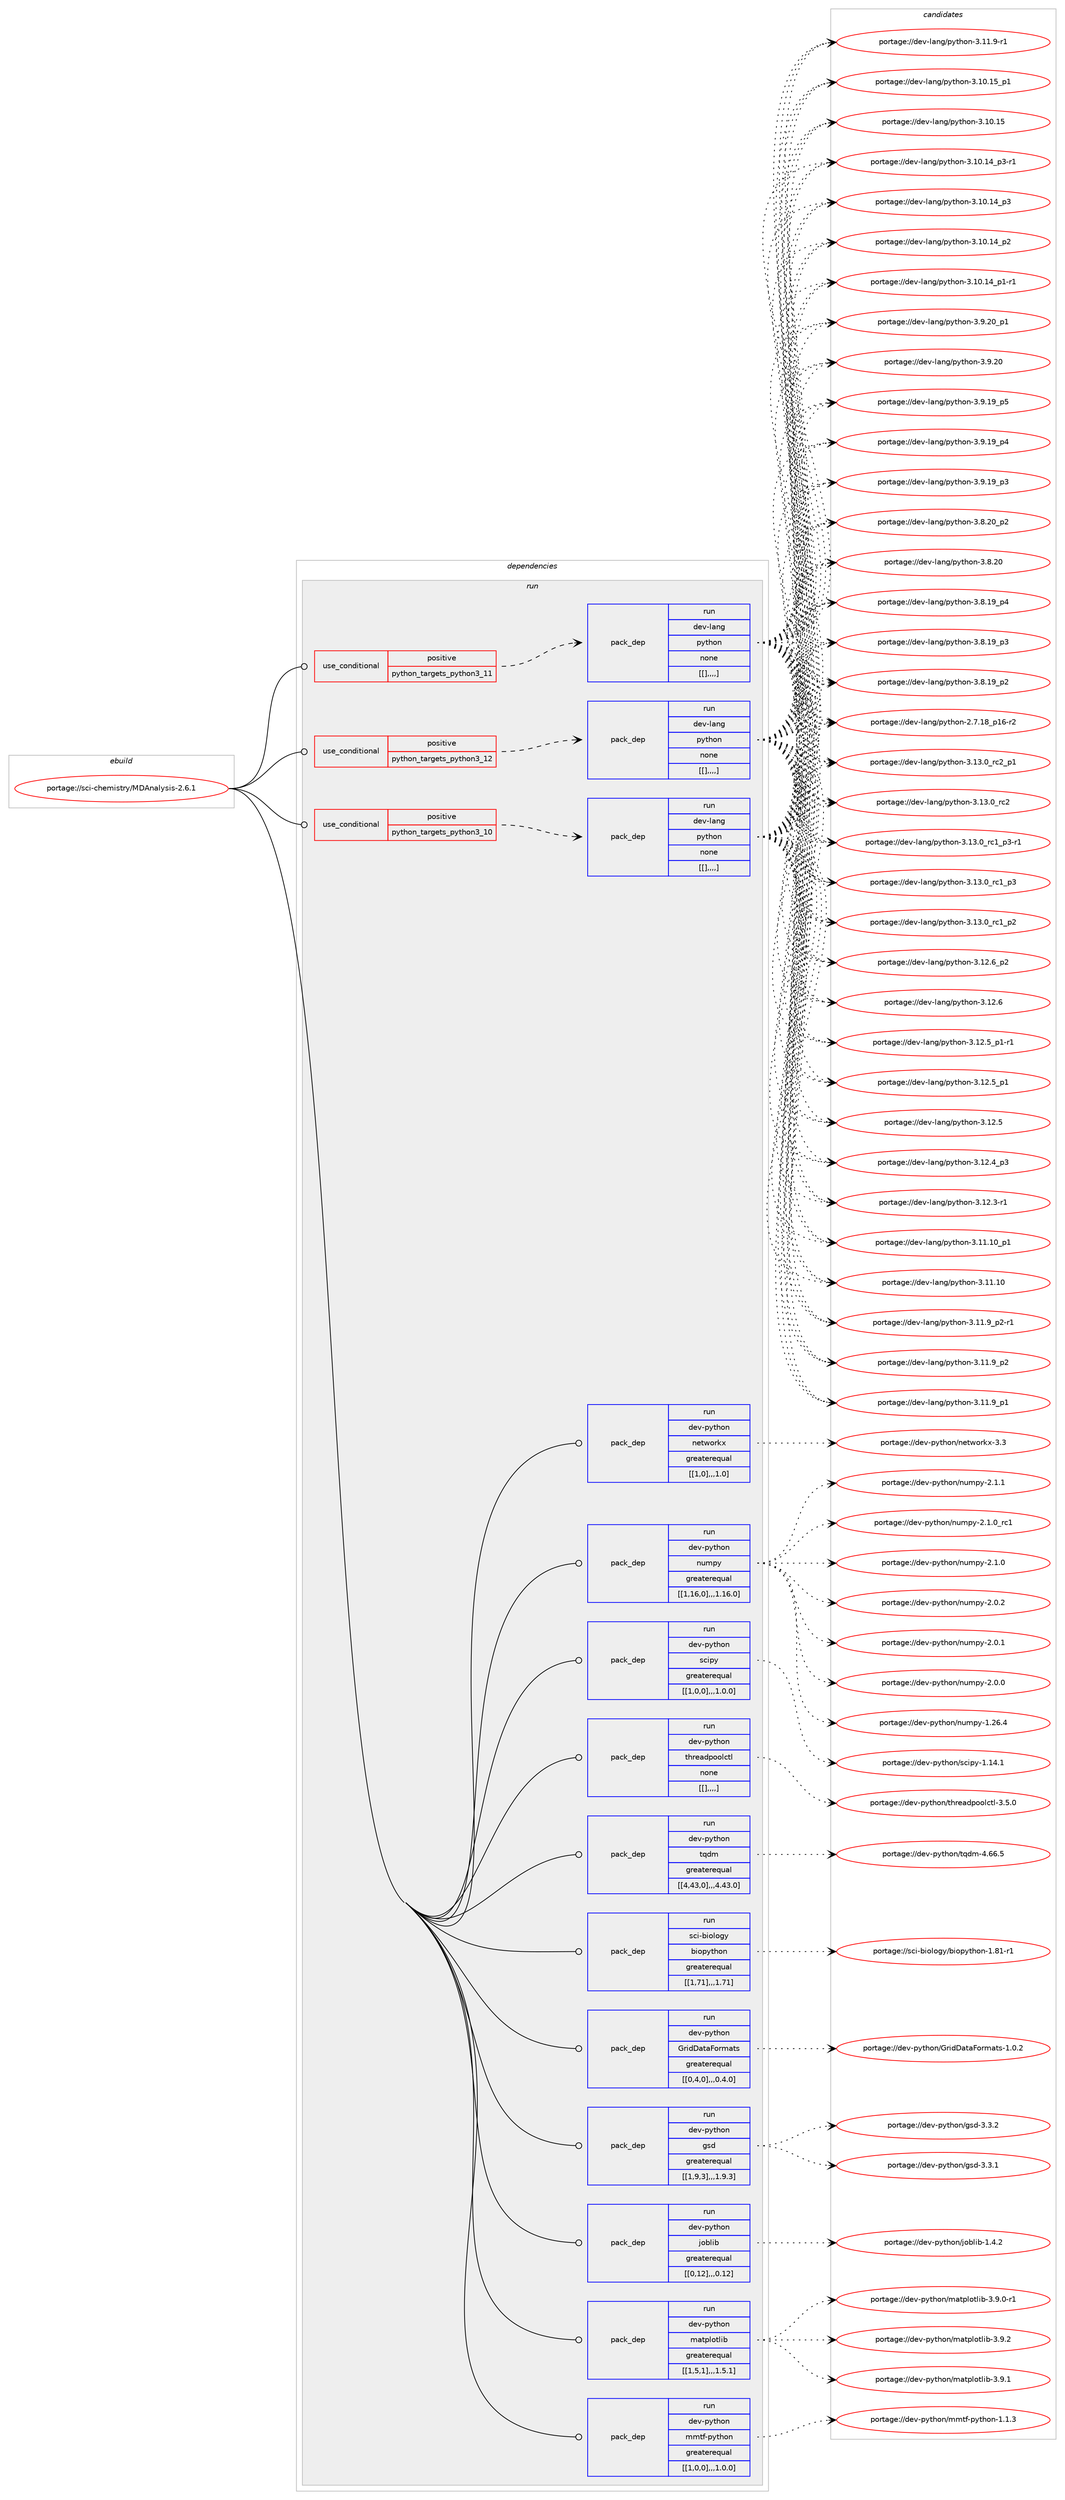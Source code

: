 digraph prolog {

# *************
# Graph options
# *************

newrank=true;
concentrate=true;
compound=true;
graph [rankdir=LR,fontname=Helvetica,fontsize=10,ranksep=1.5];#, ranksep=2.5, nodesep=0.2];
edge  [arrowhead=vee];
node  [fontname=Helvetica,fontsize=10];

# **********
# The ebuild
# **********

subgraph cluster_leftcol {
color=gray;
label=<<i>ebuild</i>>;
id [label="portage://sci-chemistry/MDAnalysis-2.6.1", color=red, width=4, href="../sci-chemistry/MDAnalysis-2.6.1.svg"];
}

# ****************
# The dependencies
# ****************

subgraph cluster_midcol {
color=gray;
label=<<i>dependencies</i>>;
subgraph cluster_compile {
fillcolor="#eeeeee";
style=filled;
label=<<i>compile</i>>;
}
subgraph cluster_compileandrun {
fillcolor="#eeeeee";
style=filled;
label=<<i>compile and run</i>>;
}
subgraph cluster_run {
fillcolor="#eeeeee";
style=filled;
label=<<i>run</i>>;
subgraph cond107677 {
dependency403097 [label=<<TABLE BORDER="0" CELLBORDER="1" CELLSPACING="0" CELLPADDING="4"><TR><TD ROWSPAN="3" CELLPADDING="10">use_conditional</TD></TR><TR><TD>positive</TD></TR><TR><TD>python_targets_python3_10</TD></TR></TABLE>>, shape=none, color=red];
subgraph pack292574 {
dependency403098 [label=<<TABLE BORDER="0" CELLBORDER="1" CELLSPACING="0" CELLPADDING="4" WIDTH="220"><TR><TD ROWSPAN="6" CELLPADDING="30">pack_dep</TD></TR><TR><TD WIDTH="110">run</TD></TR><TR><TD>dev-lang</TD></TR><TR><TD>python</TD></TR><TR><TD>none</TD></TR><TR><TD>[[],,,,]</TD></TR></TABLE>>, shape=none, color=blue];
}
dependency403097:e -> dependency403098:w [weight=20,style="dashed",arrowhead="vee"];
}
id:e -> dependency403097:w [weight=20,style="solid",arrowhead="odot"];
subgraph cond107678 {
dependency403099 [label=<<TABLE BORDER="0" CELLBORDER="1" CELLSPACING="0" CELLPADDING="4"><TR><TD ROWSPAN="3" CELLPADDING="10">use_conditional</TD></TR><TR><TD>positive</TD></TR><TR><TD>python_targets_python3_11</TD></TR></TABLE>>, shape=none, color=red];
subgraph pack292575 {
dependency403100 [label=<<TABLE BORDER="0" CELLBORDER="1" CELLSPACING="0" CELLPADDING="4" WIDTH="220"><TR><TD ROWSPAN="6" CELLPADDING="30">pack_dep</TD></TR><TR><TD WIDTH="110">run</TD></TR><TR><TD>dev-lang</TD></TR><TR><TD>python</TD></TR><TR><TD>none</TD></TR><TR><TD>[[],,,,]</TD></TR></TABLE>>, shape=none, color=blue];
}
dependency403099:e -> dependency403100:w [weight=20,style="dashed",arrowhead="vee"];
}
id:e -> dependency403099:w [weight=20,style="solid",arrowhead="odot"];
subgraph cond107679 {
dependency403101 [label=<<TABLE BORDER="0" CELLBORDER="1" CELLSPACING="0" CELLPADDING="4"><TR><TD ROWSPAN="3" CELLPADDING="10">use_conditional</TD></TR><TR><TD>positive</TD></TR><TR><TD>python_targets_python3_12</TD></TR></TABLE>>, shape=none, color=red];
subgraph pack292576 {
dependency403102 [label=<<TABLE BORDER="0" CELLBORDER="1" CELLSPACING="0" CELLPADDING="4" WIDTH="220"><TR><TD ROWSPAN="6" CELLPADDING="30">pack_dep</TD></TR><TR><TD WIDTH="110">run</TD></TR><TR><TD>dev-lang</TD></TR><TR><TD>python</TD></TR><TR><TD>none</TD></TR><TR><TD>[[],,,,]</TD></TR></TABLE>>, shape=none, color=blue];
}
dependency403101:e -> dependency403102:w [weight=20,style="dashed",arrowhead="vee"];
}
id:e -> dependency403101:w [weight=20,style="solid",arrowhead="odot"];
subgraph pack292577 {
dependency403103 [label=<<TABLE BORDER="0" CELLBORDER="1" CELLSPACING="0" CELLPADDING="4" WIDTH="220"><TR><TD ROWSPAN="6" CELLPADDING="30">pack_dep</TD></TR><TR><TD WIDTH="110">run</TD></TR><TR><TD>dev-python</TD></TR><TR><TD>GridDataFormats</TD></TR><TR><TD>greaterequal</TD></TR><TR><TD>[[0,4,0],,,0.4.0]</TD></TR></TABLE>>, shape=none, color=blue];
}
id:e -> dependency403103:w [weight=20,style="solid",arrowhead="odot"];
subgraph pack292578 {
dependency403104 [label=<<TABLE BORDER="0" CELLBORDER="1" CELLSPACING="0" CELLPADDING="4" WIDTH="220"><TR><TD ROWSPAN="6" CELLPADDING="30">pack_dep</TD></TR><TR><TD WIDTH="110">run</TD></TR><TR><TD>dev-python</TD></TR><TR><TD>gsd</TD></TR><TR><TD>greaterequal</TD></TR><TR><TD>[[1,9,3],,,1.9.3]</TD></TR></TABLE>>, shape=none, color=blue];
}
id:e -> dependency403104:w [weight=20,style="solid",arrowhead="odot"];
subgraph pack292579 {
dependency403105 [label=<<TABLE BORDER="0" CELLBORDER="1" CELLSPACING="0" CELLPADDING="4" WIDTH="220"><TR><TD ROWSPAN="6" CELLPADDING="30">pack_dep</TD></TR><TR><TD WIDTH="110">run</TD></TR><TR><TD>dev-python</TD></TR><TR><TD>joblib</TD></TR><TR><TD>greaterequal</TD></TR><TR><TD>[[0,12],,,0.12]</TD></TR></TABLE>>, shape=none, color=blue];
}
id:e -> dependency403105:w [weight=20,style="solid",arrowhead="odot"];
subgraph pack292580 {
dependency403106 [label=<<TABLE BORDER="0" CELLBORDER="1" CELLSPACING="0" CELLPADDING="4" WIDTH="220"><TR><TD ROWSPAN="6" CELLPADDING="30">pack_dep</TD></TR><TR><TD WIDTH="110">run</TD></TR><TR><TD>dev-python</TD></TR><TR><TD>matplotlib</TD></TR><TR><TD>greaterequal</TD></TR><TR><TD>[[1,5,1],,,1.5.1]</TD></TR></TABLE>>, shape=none, color=blue];
}
id:e -> dependency403106:w [weight=20,style="solid",arrowhead="odot"];
subgraph pack292581 {
dependency403107 [label=<<TABLE BORDER="0" CELLBORDER="1" CELLSPACING="0" CELLPADDING="4" WIDTH="220"><TR><TD ROWSPAN="6" CELLPADDING="30">pack_dep</TD></TR><TR><TD WIDTH="110">run</TD></TR><TR><TD>dev-python</TD></TR><TR><TD>mmtf-python</TD></TR><TR><TD>greaterequal</TD></TR><TR><TD>[[1,0,0],,,1.0.0]</TD></TR></TABLE>>, shape=none, color=blue];
}
id:e -> dependency403107:w [weight=20,style="solid",arrowhead="odot"];
subgraph pack292582 {
dependency403108 [label=<<TABLE BORDER="0" CELLBORDER="1" CELLSPACING="0" CELLPADDING="4" WIDTH="220"><TR><TD ROWSPAN="6" CELLPADDING="30">pack_dep</TD></TR><TR><TD WIDTH="110">run</TD></TR><TR><TD>dev-python</TD></TR><TR><TD>networkx</TD></TR><TR><TD>greaterequal</TD></TR><TR><TD>[[1,0],,,1.0]</TD></TR></TABLE>>, shape=none, color=blue];
}
id:e -> dependency403108:w [weight=20,style="solid",arrowhead="odot"];
subgraph pack292583 {
dependency403109 [label=<<TABLE BORDER="0" CELLBORDER="1" CELLSPACING="0" CELLPADDING="4" WIDTH="220"><TR><TD ROWSPAN="6" CELLPADDING="30">pack_dep</TD></TR><TR><TD WIDTH="110">run</TD></TR><TR><TD>dev-python</TD></TR><TR><TD>numpy</TD></TR><TR><TD>greaterequal</TD></TR><TR><TD>[[1,16,0],,,1.16.0]</TD></TR></TABLE>>, shape=none, color=blue];
}
id:e -> dependency403109:w [weight=20,style="solid",arrowhead="odot"];
subgraph pack292584 {
dependency403110 [label=<<TABLE BORDER="0" CELLBORDER="1" CELLSPACING="0" CELLPADDING="4" WIDTH="220"><TR><TD ROWSPAN="6" CELLPADDING="30">pack_dep</TD></TR><TR><TD WIDTH="110">run</TD></TR><TR><TD>dev-python</TD></TR><TR><TD>scipy</TD></TR><TR><TD>greaterequal</TD></TR><TR><TD>[[1,0,0],,,1.0.0]</TD></TR></TABLE>>, shape=none, color=blue];
}
id:e -> dependency403110:w [weight=20,style="solid",arrowhead="odot"];
subgraph pack292585 {
dependency403111 [label=<<TABLE BORDER="0" CELLBORDER="1" CELLSPACING="0" CELLPADDING="4" WIDTH="220"><TR><TD ROWSPAN="6" CELLPADDING="30">pack_dep</TD></TR><TR><TD WIDTH="110">run</TD></TR><TR><TD>dev-python</TD></TR><TR><TD>threadpoolctl</TD></TR><TR><TD>none</TD></TR><TR><TD>[[],,,,]</TD></TR></TABLE>>, shape=none, color=blue];
}
id:e -> dependency403111:w [weight=20,style="solid",arrowhead="odot"];
subgraph pack292586 {
dependency403112 [label=<<TABLE BORDER="0" CELLBORDER="1" CELLSPACING="0" CELLPADDING="4" WIDTH="220"><TR><TD ROWSPAN="6" CELLPADDING="30">pack_dep</TD></TR><TR><TD WIDTH="110">run</TD></TR><TR><TD>dev-python</TD></TR><TR><TD>tqdm</TD></TR><TR><TD>greaterequal</TD></TR><TR><TD>[[4,43,0],,,4.43.0]</TD></TR></TABLE>>, shape=none, color=blue];
}
id:e -> dependency403112:w [weight=20,style="solid",arrowhead="odot"];
subgraph pack292587 {
dependency403113 [label=<<TABLE BORDER="0" CELLBORDER="1" CELLSPACING="0" CELLPADDING="4" WIDTH="220"><TR><TD ROWSPAN="6" CELLPADDING="30">pack_dep</TD></TR><TR><TD WIDTH="110">run</TD></TR><TR><TD>sci-biology</TD></TR><TR><TD>biopython</TD></TR><TR><TD>greaterequal</TD></TR><TR><TD>[[1,71],,,1.71]</TD></TR></TABLE>>, shape=none, color=blue];
}
id:e -> dependency403113:w [weight=20,style="solid",arrowhead="odot"];
}
}

# **************
# The candidates
# **************

subgraph cluster_choices {
rank=same;
color=gray;
label=<<i>candidates</i>>;

subgraph choice292574 {
color=black;
nodesep=1;
choice100101118451089711010347112121116104111110455146495146489511499509511249 [label="portage://dev-lang/python-3.13.0_rc2_p1", color=red, width=4,href="../dev-lang/python-3.13.0_rc2_p1.svg"];
choice10010111845108971101034711212111610411111045514649514648951149950 [label="portage://dev-lang/python-3.13.0_rc2", color=red, width=4,href="../dev-lang/python-3.13.0_rc2.svg"];
choice1001011184510897110103471121211161041111104551464951464895114994995112514511449 [label="portage://dev-lang/python-3.13.0_rc1_p3-r1", color=red, width=4,href="../dev-lang/python-3.13.0_rc1_p3-r1.svg"];
choice100101118451089711010347112121116104111110455146495146489511499499511251 [label="portage://dev-lang/python-3.13.0_rc1_p3", color=red, width=4,href="../dev-lang/python-3.13.0_rc1_p3.svg"];
choice100101118451089711010347112121116104111110455146495146489511499499511250 [label="portage://dev-lang/python-3.13.0_rc1_p2", color=red, width=4,href="../dev-lang/python-3.13.0_rc1_p2.svg"];
choice100101118451089711010347112121116104111110455146495046549511250 [label="portage://dev-lang/python-3.12.6_p2", color=red, width=4,href="../dev-lang/python-3.12.6_p2.svg"];
choice10010111845108971101034711212111610411111045514649504654 [label="portage://dev-lang/python-3.12.6", color=red, width=4,href="../dev-lang/python-3.12.6.svg"];
choice1001011184510897110103471121211161041111104551464950465395112494511449 [label="portage://dev-lang/python-3.12.5_p1-r1", color=red, width=4,href="../dev-lang/python-3.12.5_p1-r1.svg"];
choice100101118451089711010347112121116104111110455146495046539511249 [label="portage://dev-lang/python-3.12.5_p1", color=red, width=4,href="../dev-lang/python-3.12.5_p1.svg"];
choice10010111845108971101034711212111610411111045514649504653 [label="portage://dev-lang/python-3.12.5", color=red, width=4,href="../dev-lang/python-3.12.5.svg"];
choice100101118451089711010347112121116104111110455146495046529511251 [label="portage://dev-lang/python-3.12.4_p3", color=red, width=4,href="../dev-lang/python-3.12.4_p3.svg"];
choice100101118451089711010347112121116104111110455146495046514511449 [label="portage://dev-lang/python-3.12.3-r1", color=red, width=4,href="../dev-lang/python-3.12.3-r1.svg"];
choice10010111845108971101034711212111610411111045514649494649489511249 [label="portage://dev-lang/python-3.11.10_p1", color=red, width=4,href="../dev-lang/python-3.11.10_p1.svg"];
choice1001011184510897110103471121211161041111104551464949464948 [label="portage://dev-lang/python-3.11.10", color=red, width=4,href="../dev-lang/python-3.11.10.svg"];
choice1001011184510897110103471121211161041111104551464949465795112504511449 [label="portage://dev-lang/python-3.11.9_p2-r1", color=red, width=4,href="../dev-lang/python-3.11.9_p2-r1.svg"];
choice100101118451089711010347112121116104111110455146494946579511250 [label="portage://dev-lang/python-3.11.9_p2", color=red, width=4,href="../dev-lang/python-3.11.9_p2.svg"];
choice100101118451089711010347112121116104111110455146494946579511249 [label="portage://dev-lang/python-3.11.9_p1", color=red, width=4,href="../dev-lang/python-3.11.9_p1.svg"];
choice100101118451089711010347112121116104111110455146494946574511449 [label="portage://dev-lang/python-3.11.9-r1", color=red, width=4,href="../dev-lang/python-3.11.9-r1.svg"];
choice10010111845108971101034711212111610411111045514649484649539511249 [label="portage://dev-lang/python-3.10.15_p1", color=red, width=4,href="../dev-lang/python-3.10.15_p1.svg"];
choice1001011184510897110103471121211161041111104551464948464953 [label="portage://dev-lang/python-3.10.15", color=red, width=4,href="../dev-lang/python-3.10.15.svg"];
choice100101118451089711010347112121116104111110455146494846495295112514511449 [label="portage://dev-lang/python-3.10.14_p3-r1", color=red, width=4,href="../dev-lang/python-3.10.14_p3-r1.svg"];
choice10010111845108971101034711212111610411111045514649484649529511251 [label="portage://dev-lang/python-3.10.14_p3", color=red, width=4,href="../dev-lang/python-3.10.14_p3.svg"];
choice10010111845108971101034711212111610411111045514649484649529511250 [label="portage://dev-lang/python-3.10.14_p2", color=red, width=4,href="../dev-lang/python-3.10.14_p2.svg"];
choice100101118451089711010347112121116104111110455146494846495295112494511449 [label="portage://dev-lang/python-3.10.14_p1-r1", color=red, width=4,href="../dev-lang/python-3.10.14_p1-r1.svg"];
choice100101118451089711010347112121116104111110455146574650489511249 [label="portage://dev-lang/python-3.9.20_p1", color=red, width=4,href="../dev-lang/python-3.9.20_p1.svg"];
choice10010111845108971101034711212111610411111045514657465048 [label="portage://dev-lang/python-3.9.20", color=red, width=4,href="../dev-lang/python-3.9.20.svg"];
choice100101118451089711010347112121116104111110455146574649579511253 [label="portage://dev-lang/python-3.9.19_p5", color=red, width=4,href="../dev-lang/python-3.9.19_p5.svg"];
choice100101118451089711010347112121116104111110455146574649579511252 [label="portage://dev-lang/python-3.9.19_p4", color=red, width=4,href="../dev-lang/python-3.9.19_p4.svg"];
choice100101118451089711010347112121116104111110455146574649579511251 [label="portage://dev-lang/python-3.9.19_p3", color=red, width=4,href="../dev-lang/python-3.9.19_p3.svg"];
choice100101118451089711010347112121116104111110455146564650489511250 [label="portage://dev-lang/python-3.8.20_p2", color=red, width=4,href="../dev-lang/python-3.8.20_p2.svg"];
choice10010111845108971101034711212111610411111045514656465048 [label="portage://dev-lang/python-3.8.20", color=red, width=4,href="../dev-lang/python-3.8.20.svg"];
choice100101118451089711010347112121116104111110455146564649579511252 [label="portage://dev-lang/python-3.8.19_p4", color=red, width=4,href="../dev-lang/python-3.8.19_p4.svg"];
choice100101118451089711010347112121116104111110455146564649579511251 [label="portage://dev-lang/python-3.8.19_p3", color=red, width=4,href="../dev-lang/python-3.8.19_p3.svg"];
choice100101118451089711010347112121116104111110455146564649579511250 [label="portage://dev-lang/python-3.8.19_p2", color=red, width=4,href="../dev-lang/python-3.8.19_p2.svg"];
choice100101118451089711010347112121116104111110455046554649569511249544511450 [label="portage://dev-lang/python-2.7.18_p16-r2", color=red, width=4,href="../dev-lang/python-2.7.18_p16-r2.svg"];
dependency403098:e -> choice100101118451089711010347112121116104111110455146495146489511499509511249:w [style=dotted,weight="100"];
dependency403098:e -> choice10010111845108971101034711212111610411111045514649514648951149950:w [style=dotted,weight="100"];
dependency403098:e -> choice1001011184510897110103471121211161041111104551464951464895114994995112514511449:w [style=dotted,weight="100"];
dependency403098:e -> choice100101118451089711010347112121116104111110455146495146489511499499511251:w [style=dotted,weight="100"];
dependency403098:e -> choice100101118451089711010347112121116104111110455146495146489511499499511250:w [style=dotted,weight="100"];
dependency403098:e -> choice100101118451089711010347112121116104111110455146495046549511250:w [style=dotted,weight="100"];
dependency403098:e -> choice10010111845108971101034711212111610411111045514649504654:w [style=dotted,weight="100"];
dependency403098:e -> choice1001011184510897110103471121211161041111104551464950465395112494511449:w [style=dotted,weight="100"];
dependency403098:e -> choice100101118451089711010347112121116104111110455146495046539511249:w [style=dotted,weight="100"];
dependency403098:e -> choice10010111845108971101034711212111610411111045514649504653:w [style=dotted,weight="100"];
dependency403098:e -> choice100101118451089711010347112121116104111110455146495046529511251:w [style=dotted,weight="100"];
dependency403098:e -> choice100101118451089711010347112121116104111110455146495046514511449:w [style=dotted,weight="100"];
dependency403098:e -> choice10010111845108971101034711212111610411111045514649494649489511249:w [style=dotted,weight="100"];
dependency403098:e -> choice1001011184510897110103471121211161041111104551464949464948:w [style=dotted,weight="100"];
dependency403098:e -> choice1001011184510897110103471121211161041111104551464949465795112504511449:w [style=dotted,weight="100"];
dependency403098:e -> choice100101118451089711010347112121116104111110455146494946579511250:w [style=dotted,weight="100"];
dependency403098:e -> choice100101118451089711010347112121116104111110455146494946579511249:w [style=dotted,weight="100"];
dependency403098:e -> choice100101118451089711010347112121116104111110455146494946574511449:w [style=dotted,weight="100"];
dependency403098:e -> choice10010111845108971101034711212111610411111045514649484649539511249:w [style=dotted,weight="100"];
dependency403098:e -> choice1001011184510897110103471121211161041111104551464948464953:w [style=dotted,weight="100"];
dependency403098:e -> choice100101118451089711010347112121116104111110455146494846495295112514511449:w [style=dotted,weight="100"];
dependency403098:e -> choice10010111845108971101034711212111610411111045514649484649529511251:w [style=dotted,weight="100"];
dependency403098:e -> choice10010111845108971101034711212111610411111045514649484649529511250:w [style=dotted,weight="100"];
dependency403098:e -> choice100101118451089711010347112121116104111110455146494846495295112494511449:w [style=dotted,weight="100"];
dependency403098:e -> choice100101118451089711010347112121116104111110455146574650489511249:w [style=dotted,weight="100"];
dependency403098:e -> choice10010111845108971101034711212111610411111045514657465048:w [style=dotted,weight="100"];
dependency403098:e -> choice100101118451089711010347112121116104111110455146574649579511253:w [style=dotted,weight="100"];
dependency403098:e -> choice100101118451089711010347112121116104111110455146574649579511252:w [style=dotted,weight="100"];
dependency403098:e -> choice100101118451089711010347112121116104111110455146574649579511251:w [style=dotted,weight="100"];
dependency403098:e -> choice100101118451089711010347112121116104111110455146564650489511250:w [style=dotted,weight="100"];
dependency403098:e -> choice10010111845108971101034711212111610411111045514656465048:w [style=dotted,weight="100"];
dependency403098:e -> choice100101118451089711010347112121116104111110455146564649579511252:w [style=dotted,weight="100"];
dependency403098:e -> choice100101118451089711010347112121116104111110455146564649579511251:w [style=dotted,weight="100"];
dependency403098:e -> choice100101118451089711010347112121116104111110455146564649579511250:w [style=dotted,weight="100"];
dependency403098:e -> choice100101118451089711010347112121116104111110455046554649569511249544511450:w [style=dotted,weight="100"];
}
subgraph choice292575 {
color=black;
nodesep=1;
choice100101118451089711010347112121116104111110455146495146489511499509511249 [label="portage://dev-lang/python-3.13.0_rc2_p1", color=red, width=4,href="../dev-lang/python-3.13.0_rc2_p1.svg"];
choice10010111845108971101034711212111610411111045514649514648951149950 [label="portage://dev-lang/python-3.13.0_rc2", color=red, width=4,href="../dev-lang/python-3.13.0_rc2.svg"];
choice1001011184510897110103471121211161041111104551464951464895114994995112514511449 [label="portage://dev-lang/python-3.13.0_rc1_p3-r1", color=red, width=4,href="../dev-lang/python-3.13.0_rc1_p3-r1.svg"];
choice100101118451089711010347112121116104111110455146495146489511499499511251 [label="portage://dev-lang/python-3.13.0_rc1_p3", color=red, width=4,href="../dev-lang/python-3.13.0_rc1_p3.svg"];
choice100101118451089711010347112121116104111110455146495146489511499499511250 [label="portage://dev-lang/python-3.13.0_rc1_p2", color=red, width=4,href="../dev-lang/python-3.13.0_rc1_p2.svg"];
choice100101118451089711010347112121116104111110455146495046549511250 [label="portage://dev-lang/python-3.12.6_p2", color=red, width=4,href="../dev-lang/python-3.12.6_p2.svg"];
choice10010111845108971101034711212111610411111045514649504654 [label="portage://dev-lang/python-3.12.6", color=red, width=4,href="../dev-lang/python-3.12.6.svg"];
choice1001011184510897110103471121211161041111104551464950465395112494511449 [label="portage://dev-lang/python-3.12.5_p1-r1", color=red, width=4,href="../dev-lang/python-3.12.5_p1-r1.svg"];
choice100101118451089711010347112121116104111110455146495046539511249 [label="portage://dev-lang/python-3.12.5_p1", color=red, width=4,href="../dev-lang/python-3.12.5_p1.svg"];
choice10010111845108971101034711212111610411111045514649504653 [label="portage://dev-lang/python-3.12.5", color=red, width=4,href="../dev-lang/python-3.12.5.svg"];
choice100101118451089711010347112121116104111110455146495046529511251 [label="portage://dev-lang/python-3.12.4_p3", color=red, width=4,href="../dev-lang/python-3.12.4_p3.svg"];
choice100101118451089711010347112121116104111110455146495046514511449 [label="portage://dev-lang/python-3.12.3-r1", color=red, width=4,href="../dev-lang/python-3.12.3-r1.svg"];
choice10010111845108971101034711212111610411111045514649494649489511249 [label="portage://dev-lang/python-3.11.10_p1", color=red, width=4,href="../dev-lang/python-3.11.10_p1.svg"];
choice1001011184510897110103471121211161041111104551464949464948 [label="portage://dev-lang/python-3.11.10", color=red, width=4,href="../dev-lang/python-3.11.10.svg"];
choice1001011184510897110103471121211161041111104551464949465795112504511449 [label="portage://dev-lang/python-3.11.9_p2-r1", color=red, width=4,href="../dev-lang/python-3.11.9_p2-r1.svg"];
choice100101118451089711010347112121116104111110455146494946579511250 [label="portage://dev-lang/python-3.11.9_p2", color=red, width=4,href="../dev-lang/python-3.11.9_p2.svg"];
choice100101118451089711010347112121116104111110455146494946579511249 [label="portage://dev-lang/python-3.11.9_p1", color=red, width=4,href="../dev-lang/python-3.11.9_p1.svg"];
choice100101118451089711010347112121116104111110455146494946574511449 [label="portage://dev-lang/python-3.11.9-r1", color=red, width=4,href="../dev-lang/python-3.11.9-r1.svg"];
choice10010111845108971101034711212111610411111045514649484649539511249 [label="portage://dev-lang/python-3.10.15_p1", color=red, width=4,href="../dev-lang/python-3.10.15_p1.svg"];
choice1001011184510897110103471121211161041111104551464948464953 [label="portage://dev-lang/python-3.10.15", color=red, width=4,href="../dev-lang/python-3.10.15.svg"];
choice100101118451089711010347112121116104111110455146494846495295112514511449 [label="portage://dev-lang/python-3.10.14_p3-r1", color=red, width=4,href="../dev-lang/python-3.10.14_p3-r1.svg"];
choice10010111845108971101034711212111610411111045514649484649529511251 [label="portage://dev-lang/python-3.10.14_p3", color=red, width=4,href="../dev-lang/python-3.10.14_p3.svg"];
choice10010111845108971101034711212111610411111045514649484649529511250 [label="portage://dev-lang/python-3.10.14_p2", color=red, width=4,href="../dev-lang/python-3.10.14_p2.svg"];
choice100101118451089711010347112121116104111110455146494846495295112494511449 [label="portage://dev-lang/python-3.10.14_p1-r1", color=red, width=4,href="../dev-lang/python-3.10.14_p1-r1.svg"];
choice100101118451089711010347112121116104111110455146574650489511249 [label="portage://dev-lang/python-3.9.20_p1", color=red, width=4,href="../dev-lang/python-3.9.20_p1.svg"];
choice10010111845108971101034711212111610411111045514657465048 [label="portage://dev-lang/python-3.9.20", color=red, width=4,href="../dev-lang/python-3.9.20.svg"];
choice100101118451089711010347112121116104111110455146574649579511253 [label="portage://dev-lang/python-3.9.19_p5", color=red, width=4,href="../dev-lang/python-3.9.19_p5.svg"];
choice100101118451089711010347112121116104111110455146574649579511252 [label="portage://dev-lang/python-3.9.19_p4", color=red, width=4,href="../dev-lang/python-3.9.19_p4.svg"];
choice100101118451089711010347112121116104111110455146574649579511251 [label="portage://dev-lang/python-3.9.19_p3", color=red, width=4,href="../dev-lang/python-3.9.19_p3.svg"];
choice100101118451089711010347112121116104111110455146564650489511250 [label="portage://dev-lang/python-3.8.20_p2", color=red, width=4,href="../dev-lang/python-3.8.20_p2.svg"];
choice10010111845108971101034711212111610411111045514656465048 [label="portage://dev-lang/python-3.8.20", color=red, width=4,href="../dev-lang/python-3.8.20.svg"];
choice100101118451089711010347112121116104111110455146564649579511252 [label="portage://dev-lang/python-3.8.19_p4", color=red, width=4,href="../dev-lang/python-3.8.19_p4.svg"];
choice100101118451089711010347112121116104111110455146564649579511251 [label="portage://dev-lang/python-3.8.19_p3", color=red, width=4,href="../dev-lang/python-3.8.19_p3.svg"];
choice100101118451089711010347112121116104111110455146564649579511250 [label="portage://dev-lang/python-3.8.19_p2", color=red, width=4,href="../dev-lang/python-3.8.19_p2.svg"];
choice100101118451089711010347112121116104111110455046554649569511249544511450 [label="portage://dev-lang/python-2.7.18_p16-r2", color=red, width=4,href="../dev-lang/python-2.7.18_p16-r2.svg"];
dependency403100:e -> choice100101118451089711010347112121116104111110455146495146489511499509511249:w [style=dotted,weight="100"];
dependency403100:e -> choice10010111845108971101034711212111610411111045514649514648951149950:w [style=dotted,weight="100"];
dependency403100:e -> choice1001011184510897110103471121211161041111104551464951464895114994995112514511449:w [style=dotted,weight="100"];
dependency403100:e -> choice100101118451089711010347112121116104111110455146495146489511499499511251:w [style=dotted,weight="100"];
dependency403100:e -> choice100101118451089711010347112121116104111110455146495146489511499499511250:w [style=dotted,weight="100"];
dependency403100:e -> choice100101118451089711010347112121116104111110455146495046549511250:w [style=dotted,weight="100"];
dependency403100:e -> choice10010111845108971101034711212111610411111045514649504654:w [style=dotted,weight="100"];
dependency403100:e -> choice1001011184510897110103471121211161041111104551464950465395112494511449:w [style=dotted,weight="100"];
dependency403100:e -> choice100101118451089711010347112121116104111110455146495046539511249:w [style=dotted,weight="100"];
dependency403100:e -> choice10010111845108971101034711212111610411111045514649504653:w [style=dotted,weight="100"];
dependency403100:e -> choice100101118451089711010347112121116104111110455146495046529511251:w [style=dotted,weight="100"];
dependency403100:e -> choice100101118451089711010347112121116104111110455146495046514511449:w [style=dotted,weight="100"];
dependency403100:e -> choice10010111845108971101034711212111610411111045514649494649489511249:w [style=dotted,weight="100"];
dependency403100:e -> choice1001011184510897110103471121211161041111104551464949464948:w [style=dotted,weight="100"];
dependency403100:e -> choice1001011184510897110103471121211161041111104551464949465795112504511449:w [style=dotted,weight="100"];
dependency403100:e -> choice100101118451089711010347112121116104111110455146494946579511250:w [style=dotted,weight="100"];
dependency403100:e -> choice100101118451089711010347112121116104111110455146494946579511249:w [style=dotted,weight="100"];
dependency403100:e -> choice100101118451089711010347112121116104111110455146494946574511449:w [style=dotted,weight="100"];
dependency403100:e -> choice10010111845108971101034711212111610411111045514649484649539511249:w [style=dotted,weight="100"];
dependency403100:e -> choice1001011184510897110103471121211161041111104551464948464953:w [style=dotted,weight="100"];
dependency403100:e -> choice100101118451089711010347112121116104111110455146494846495295112514511449:w [style=dotted,weight="100"];
dependency403100:e -> choice10010111845108971101034711212111610411111045514649484649529511251:w [style=dotted,weight="100"];
dependency403100:e -> choice10010111845108971101034711212111610411111045514649484649529511250:w [style=dotted,weight="100"];
dependency403100:e -> choice100101118451089711010347112121116104111110455146494846495295112494511449:w [style=dotted,weight="100"];
dependency403100:e -> choice100101118451089711010347112121116104111110455146574650489511249:w [style=dotted,weight="100"];
dependency403100:e -> choice10010111845108971101034711212111610411111045514657465048:w [style=dotted,weight="100"];
dependency403100:e -> choice100101118451089711010347112121116104111110455146574649579511253:w [style=dotted,weight="100"];
dependency403100:e -> choice100101118451089711010347112121116104111110455146574649579511252:w [style=dotted,weight="100"];
dependency403100:e -> choice100101118451089711010347112121116104111110455146574649579511251:w [style=dotted,weight="100"];
dependency403100:e -> choice100101118451089711010347112121116104111110455146564650489511250:w [style=dotted,weight="100"];
dependency403100:e -> choice10010111845108971101034711212111610411111045514656465048:w [style=dotted,weight="100"];
dependency403100:e -> choice100101118451089711010347112121116104111110455146564649579511252:w [style=dotted,weight="100"];
dependency403100:e -> choice100101118451089711010347112121116104111110455146564649579511251:w [style=dotted,weight="100"];
dependency403100:e -> choice100101118451089711010347112121116104111110455146564649579511250:w [style=dotted,weight="100"];
dependency403100:e -> choice100101118451089711010347112121116104111110455046554649569511249544511450:w [style=dotted,weight="100"];
}
subgraph choice292576 {
color=black;
nodesep=1;
choice100101118451089711010347112121116104111110455146495146489511499509511249 [label="portage://dev-lang/python-3.13.0_rc2_p1", color=red, width=4,href="../dev-lang/python-3.13.0_rc2_p1.svg"];
choice10010111845108971101034711212111610411111045514649514648951149950 [label="portage://dev-lang/python-3.13.0_rc2", color=red, width=4,href="../dev-lang/python-3.13.0_rc2.svg"];
choice1001011184510897110103471121211161041111104551464951464895114994995112514511449 [label="portage://dev-lang/python-3.13.0_rc1_p3-r1", color=red, width=4,href="../dev-lang/python-3.13.0_rc1_p3-r1.svg"];
choice100101118451089711010347112121116104111110455146495146489511499499511251 [label="portage://dev-lang/python-3.13.0_rc1_p3", color=red, width=4,href="../dev-lang/python-3.13.0_rc1_p3.svg"];
choice100101118451089711010347112121116104111110455146495146489511499499511250 [label="portage://dev-lang/python-3.13.0_rc1_p2", color=red, width=4,href="../dev-lang/python-3.13.0_rc1_p2.svg"];
choice100101118451089711010347112121116104111110455146495046549511250 [label="portage://dev-lang/python-3.12.6_p2", color=red, width=4,href="../dev-lang/python-3.12.6_p2.svg"];
choice10010111845108971101034711212111610411111045514649504654 [label="portage://dev-lang/python-3.12.6", color=red, width=4,href="../dev-lang/python-3.12.6.svg"];
choice1001011184510897110103471121211161041111104551464950465395112494511449 [label="portage://dev-lang/python-3.12.5_p1-r1", color=red, width=4,href="../dev-lang/python-3.12.5_p1-r1.svg"];
choice100101118451089711010347112121116104111110455146495046539511249 [label="portage://dev-lang/python-3.12.5_p1", color=red, width=4,href="../dev-lang/python-3.12.5_p1.svg"];
choice10010111845108971101034711212111610411111045514649504653 [label="portage://dev-lang/python-3.12.5", color=red, width=4,href="../dev-lang/python-3.12.5.svg"];
choice100101118451089711010347112121116104111110455146495046529511251 [label="portage://dev-lang/python-3.12.4_p3", color=red, width=4,href="../dev-lang/python-3.12.4_p3.svg"];
choice100101118451089711010347112121116104111110455146495046514511449 [label="portage://dev-lang/python-3.12.3-r1", color=red, width=4,href="../dev-lang/python-3.12.3-r1.svg"];
choice10010111845108971101034711212111610411111045514649494649489511249 [label="portage://dev-lang/python-3.11.10_p1", color=red, width=4,href="../dev-lang/python-3.11.10_p1.svg"];
choice1001011184510897110103471121211161041111104551464949464948 [label="portage://dev-lang/python-3.11.10", color=red, width=4,href="../dev-lang/python-3.11.10.svg"];
choice1001011184510897110103471121211161041111104551464949465795112504511449 [label="portage://dev-lang/python-3.11.9_p2-r1", color=red, width=4,href="../dev-lang/python-3.11.9_p2-r1.svg"];
choice100101118451089711010347112121116104111110455146494946579511250 [label="portage://dev-lang/python-3.11.9_p2", color=red, width=4,href="../dev-lang/python-3.11.9_p2.svg"];
choice100101118451089711010347112121116104111110455146494946579511249 [label="portage://dev-lang/python-3.11.9_p1", color=red, width=4,href="../dev-lang/python-3.11.9_p1.svg"];
choice100101118451089711010347112121116104111110455146494946574511449 [label="portage://dev-lang/python-3.11.9-r1", color=red, width=4,href="../dev-lang/python-3.11.9-r1.svg"];
choice10010111845108971101034711212111610411111045514649484649539511249 [label="portage://dev-lang/python-3.10.15_p1", color=red, width=4,href="../dev-lang/python-3.10.15_p1.svg"];
choice1001011184510897110103471121211161041111104551464948464953 [label="portage://dev-lang/python-3.10.15", color=red, width=4,href="../dev-lang/python-3.10.15.svg"];
choice100101118451089711010347112121116104111110455146494846495295112514511449 [label="portage://dev-lang/python-3.10.14_p3-r1", color=red, width=4,href="../dev-lang/python-3.10.14_p3-r1.svg"];
choice10010111845108971101034711212111610411111045514649484649529511251 [label="portage://dev-lang/python-3.10.14_p3", color=red, width=4,href="../dev-lang/python-3.10.14_p3.svg"];
choice10010111845108971101034711212111610411111045514649484649529511250 [label="portage://dev-lang/python-3.10.14_p2", color=red, width=4,href="../dev-lang/python-3.10.14_p2.svg"];
choice100101118451089711010347112121116104111110455146494846495295112494511449 [label="portage://dev-lang/python-3.10.14_p1-r1", color=red, width=4,href="../dev-lang/python-3.10.14_p1-r1.svg"];
choice100101118451089711010347112121116104111110455146574650489511249 [label="portage://dev-lang/python-3.9.20_p1", color=red, width=4,href="../dev-lang/python-3.9.20_p1.svg"];
choice10010111845108971101034711212111610411111045514657465048 [label="portage://dev-lang/python-3.9.20", color=red, width=4,href="../dev-lang/python-3.9.20.svg"];
choice100101118451089711010347112121116104111110455146574649579511253 [label="portage://dev-lang/python-3.9.19_p5", color=red, width=4,href="../dev-lang/python-3.9.19_p5.svg"];
choice100101118451089711010347112121116104111110455146574649579511252 [label="portage://dev-lang/python-3.9.19_p4", color=red, width=4,href="../dev-lang/python-3.9.19_p4.svg"];
choice100101118451089711010347112121116104111110455146574649579511251 [label="portage://dev-lang/python-3.9.19_p3", color=red, width=4,href="../dev-lang/python-3.9.19_p3.svg"];
choice100101118451089711010347112121116104111110455146564650489511250 [label="portage://dev-lang/python-3.8.20_p2", color=red, width=4,href="../dev-lang/python-3.8.20_p2.svg"];
choice10010111845108971101034711212111610411111045514656465048 [label="portage://dev-lang/python-3.8.20", color=red, width=4,href="../dev-lang/python-3.8.20.svg"];
choice100101118451089711010347112121116104111110455146564649579511252 [label="portage://dev-lang/python-3.8.19_p4", color=red, width=4,href="../dev-lang/python-3.8.19_p4.svg"];
choice100101118451089711010347112121116104111110455146564649579511251 [label="portage://dev-lang/python-3.8.19_p3", color=red, width=4,href="../dev-lang/python-3.8.19_p3.svg"];
choice100101118451089711010347112121116104111110455146564649579511250 [label="portage://dev-lang/python-3.8.19_p2", color=red, width=4,href="../dev-lang/python-3.8.19_p2.svg"];
choice100101118451089711010347112121116104111110455046554649569511249544511450 [label="portage://dev-lang/python-2.7.18_p16-r2", color=red, width=4,href="../dev-lang/python-2.7.18_p16-r2.svg"];
dependency403102:e -> choice100101118451089711010347112121116104111110455146495146489511499509511249:w [style=dotted,weight="100"];
dependency403102:e -> choice10010111845108971101034711212111610411111045514649514648951149950:w [style=dotted,weight="100"];
dependency403102:e -> choice1001011184510897110103471121211161041111104551464951464895114994995112514511449:w [style=dotted,weight="100"];
dependency403102:e -> choice100101118451089711010347112121116104111110455146495146489511499499511251:w [style=dotted,weight="100"];
dependency403102:e -> choice100101118451089711010347112121116104111110455146495146489511499499511250:w [style=dotted,weight="100"];
dependency403102:e -> choice100101118451089711010347112121116104111110455146495046549511250:w [style=dotted,weight="100"];
dependency403102:e -> choice10010111845108971101034711212111610411111045514649504654:w [style=dotted,weight="100"];
dependency403102:e -> choice1001011184510897110103471121211161041111104551464950465395112494511449:w [style=dotted,weight="100"];
dependency403102:e -> choice100101118451089711010347112121116104111110455146495046539511249:w [style=dotted,weight="100"];
dependency403102:e -> choice10010111845108971101034711212111610411111045514649504653:w [style=dotted,weight="100"];
dependency403102:e -> choice100101118451089711010347112121116104111110455146495046529511251:w [style=dotted,weight="100"];
dependency403102:e -> choice100101118451089711010347112121116104111110455146495046514511449:w [style=dotted,weight="100"];
dependency403102:e -> choice10010111845108971101034711212111610411111045514649494649489511249:w [style=dotted,weight="100"];
dependency403102:e -> choice1001011184510897110103471121211161041111104551464949464948:w [style=dotted,weight="100"];
dependency403102:e -> choice1001011184510897110103471121211161041111104551464949465795112504511449:w [style=dotted,weight="100"];
dependency403102:e -> choice100101118451089711010347112121116104111110455146494946579511250:w [style=dotted,weight="100"];
dependency403102:e -> choice100101118451089711010347112121116104111110455146494946579511249:w [style=dotted,weight="100"];
dependency403102:e -> choice100101118451089711010347112121116104111110455146494946574511449:w [style=dotted,weight="100"];
dependency403102:e -> choice10010111845108971101034711212111610411111045514649484649539511249:w [style=dotted,weight="100"];
dependency403102:e -> choice1001011184510897110103471121211161041111104551464948464953:w [style=dotted,weight="100"];
dependency403102:e -> choice100101118451089711010347112121116104111110455146494846495295112514511449:w [style=dotted,weight="100"];
dependency403102:e -> choice10010111845108971101034711212111610411111045514649484649529511251:w [style=dotted,weight="100"];
dependency403102:e -> choice10010111845108971101034711212111610411111045514649484649529511250:w [style=dotted,weight="100"];
dependency403102:e -> choice100101118451089711010347112121116104111110455146494846495295112494511449:w [style=dotted,weight="100"];
dependency403102:e -> choice100101118451089711010347112121116104111110455146574650489511249:w [style=dotted,weight="100"];
dependency403102:e -> choice10010111845108971101034711212111610411111045514657465048:w [style=dotted,weight="100"];
dependency403102:e -> choice100101118451089711010347112121116104111110455146574649579511253:w [style=dotted,weight="100"];
dependency403102:e -> choice100101118451089711010347112121116104111110455146574649579511252:w [style=dotted,weight="100"];
dependency403102:e -> choice100101118451089711010347112121116104111110455146574649579511251:w [style=dotted,weight="100"];
dependency403102:e -> choice100101118451089711010347112121116104111110455146564650489511250:w [style=dotted,weight="100"];
dependency403102:e -> choice10010111845108971101034711212111610411111045514656465048:w [style=dotted,weight="100"];
dependency403102:e -> choice100101118451089711010347112121116104111110455146564649579511252:w [style=dotted,weight="100"];
dependency403102:e -> choice100101118451089711010347112121116104111110455146564649579511251:w [style=dotted,weight="100"];
dependency403102:e -> choice100101118451089711010347112121116104111110455146564649579511250:w [style=dotted,weight="100"];
dependency403102:e -> choice100101118451089711010347112121116104111110455046554649569511249544511450:w [style=dotted,weight="100"];
}
subgraph choice292577 {
color=black;
nodesep=1;
choice1001011184511212111610411111047711141051006897116977011111410997116115454946484650 [label="portage://dev-python/GridDataFormats-1.0.2", color=red, width=4,href="../dev-python/GridDataFormats-1.0.2.svg"];
dependency403103:e -> choice1001011184511212111610411111047711141051006897116977011111410997116115454946484650:w [style=dotted,weight="100"];
}
subgraph choice292578 {
color=black;
nodesep=1;
choice1001011184511212111610411111047103115100455146514650 [label="portage://dev-python/gsd-3.3.2", color=red, width=4,href="../dev-python/gsd-3.3.2.svg"];
choice1001011184511212111610411111047103115100455146514649 [label="portage://dev-python/gsd-3.3.1", color=red, width=4,href="../dev-python/gsd-3.3.1.svg"];
dependency403104:e -> choice1001011184511212111610411111047103115100455146514650:w [style=dotted,weight="100"];
dependency403104:e -> choice1001011184511212111610411111047103115100455146514649:w [style=dotted,weight="100"];
}
subgraph choice292579 {
color=black;
nodesep=1;
choice10010111845112121116104111110471061119810810598454946524650 [label="portage://dev-python/joblib-1.4.2", color=red, width=4,href="../dev-python/joblib-1.4.2.svg"];
dependency403105:e -> choice10010111845112121116104111110471061119810810598454946524650:w [style=dotted,weight="100"];
}
subgraph choice292580 {
color=black;
nodesep=1;
choice10010111845112121116104111110471099711611210811111610810598455146574650 [label="portage://dev-python/matplotlib-3.9.2", color=red, width=4,href="../dev-python/matplotlib-3.9.2.svg"];
choice10010111845112121116104111110471099711611210811111610810598455146574649 [label="portage://dev-python/matplotlib-3.9.1", color=red, width=4,href="../dev-python/matplotlib-3.9.1.svg"];
choice100101118451121211161041111104710997116112108111116108105984551465746484511449 [label="portage://dev-python/matplotlib-3.9.0-r1", color=red, width=4,href="../dev-python/matplotlib-3.9.0-r1.svg"];
dependency403106:e -> choice10010111845112121116104111110471099711611210811111610810598455146574650:w [style=dotted,weight="100"];
dependency403106:e -> choice10010111845112121116104111110471099711611210811111610810598455146574649:w [style=dotted,weight="100"];
dependency403106:e -> choice100101118451121211161041111104710997116112108111116108105984551465746484511449:w [style=dotted,weight="100"];
}
subgraph choice292581 {
color=black;
nodesep=1;
choice100101118451121211161041111104710910911610245112121116104111110454946494651 [label="portage://dev-python/mmtf-python-1.1.3", color=red, width=4,href="../dev-python/mmtf-python-1.1.3.svg"];
dependency403107:e -> choice100101118451121211161041111104710910911610245112121116104111110454946494651:w [style=dotted,weight="100"];
}
subgraph choice292582 {
color=black;
nodesep=1;
choice100101118451121211161041111104711010111611911111410712045514651 [label="portage://dev-python/networkx-3.3", color=red, width=4,href="../dev-python/networkx-3.3.svg"];
dependency403108:e -> choice100101118451121211161041111104711010111611911111410712045514651:w [style=dotted,weight="100"];
}
subgraph choice292583 {
color=black;
nodesep=1;
choice1001011184511212111610411111047110117109112121455046494649 [label="portage://dev-python/numpy-2.1.1", color=red, width=4,href="../dev-python/numpy-2.1.1.svg"];
choice1001011184511212111610411111047110117109112121455046494648951149949 [label="portage://dev-python/numpy-2.1.0_rc1", color=red, width=4,href="../dev-python/numpy-2.1.0_rc1.svg"];
choice1001011184511212111610411111047110117109112121455046494648 [label="portage://dev-python/numpy-2.1.0", color=red, width=4,href="../dev-python/numpy-2.1.0.svg"];
choice1001011184511212111610411111047110117109112121455046484650 [label="portage://dev-python/numpy-2.0.2", color=red, width=4,href="../dev-python/numpy-2.0.2.svg"];
choice1001011184511212111610411111047110117109112121455046484649 [label="portage://dev-python/numpy-2.0.1", color=red, width=4,href="../dev-python/numpy-2.0.1.svg"];
choice1001011184511212111610411111047110117109112121455046484648 [label="portage://dev-python/numpy-2.0.0", color=red, width=4,href="../dev-python/numpy-2.0.0.svg"];
choice100101118451121211161041111104711011710911212145494650544652 [label="portage://dev-python/numpy-1.26.4", color=red, width=4,href="../dev-python/numpy-1.26.4.svg"];
dependency403109:e -> choice1001011184511212111610411111047110117109112121455046494649:w [style=dotted,weight="100"];
dependency403109:e -> choice1001011184511212111610411111047110117109112121455046494648951149949:w [style=dotted,weight="100"];
dependency403109:e -> choice1001011184511212111610411111047110117109112121455046494648:w [style=dotted,weight="100"];
dependency403109:e -> choice1001011184511212111610411111047110117109112121455046484650:w [style=dotted,weight="100"];
dependency403109:e -> choice1001011184511212111610411111047110117109112121455046484649:w [style=dotted,weight="100"];
dependency403109:e -> choice1001011184511212111610411111047110117109112121455046484648:w [style=dotted,weight="100"];
dependency403109:e -> choice100101118451121211161041111104711011710911212145494650544652:w [style=dotted,weight="100"];
}
subgraph choice292584 {
color=black;
nodesep=1;
choice10010111845112121116104111110471159910511212145494649524649 [label="portage://dev-python/scipy-1.14.1", color=red, width=4,href="../dev-python/scipy-1.14.1.svg"];
dependency403110:e -> choice10010111845112121116104111110471159910511212145494649524649:w [style=dotted,weight="100"];
}
subgraph choice292585 {
color=black;
nodesep=1;
choice10010111845112121116104111110471161041141019710011211111110899116108455146534648 [label="portage://dev-python/threadpoolctl-3.5.0", color=red, width=4,href="../dev-python/threadpoolctl-3.5.0.svg"];
dependency403111:e -> choice10010111845112121116104111110471161041141019710011211111110899116108455146534648:w [style=dotted,weight="100"];
}
subgraph choice292586 {
color=black;
nodesep=1;
choice100101118451121211161041111104711611310010945524654544653 [label="portage://dev-python/tqdm-4.66.5", color=red, width=4,href="../dev-python/tqdm-4.66.5.svg"];
dependency403112:e -> choice100101118451121211161041111104711611310010945524654544653:w [style=dotted,weight="100"];
}
subgraph choice292587 {
color=black;
nodesep=1;
choice115991054598105111108111103121479810511111212111610411111045494656494511449 [label="portage://sci-biology/biopython-1.81-r1", color=red, width=4,href="../sci-biology/biopython-1.81-r1.svg"];
dependency403113:e -> choice115991054598105111108111103121479810511111212111610411111045494656494511449:w [style=dotted,weight="100"];
}
}

}
